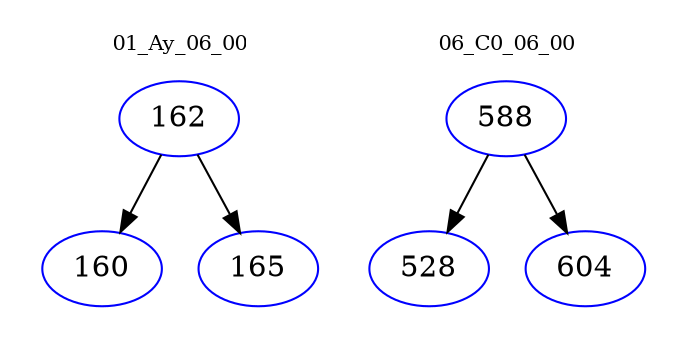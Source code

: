 digraph{
subgraph cluster_0 {
color = white
label = "01_Ay_06_00";
fontsize=10;
T0_162 [label="162", color="blue"]
T0_162 -> T0_160 [color="black"]
T0_160 [label="160", color="blue"]
T0_162 -> T0_165 [color="black"]
T0_165 [label="165", color="blue"]
}
subgraph cluster_1 {
color = white
label = "06_C0_06_00";
fontsize=10;
T1_588 [label="588", color="blue"]
T1_588 -> T1_528 [color="black"]
T1_528 [label="528", color="blue"]
T1_588 -> T1_604 [color="black"]
T1_604 [label="604", color="blue"]
}
}
